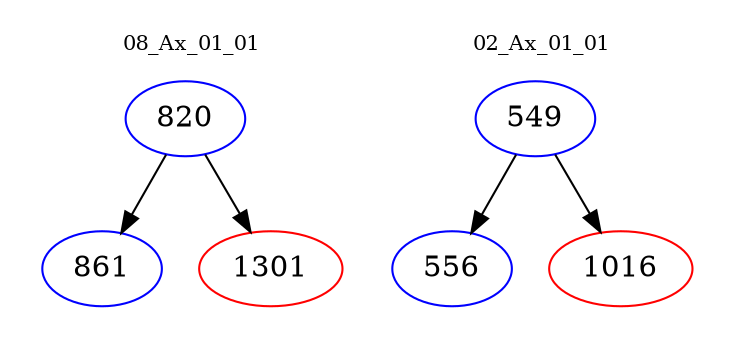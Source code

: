 digraph{
subgraph cluster_0 {
color = white
label = "08_Ax_01_01";
fontsize=10;
T0_820 [label="820", color="blue"]
T0_820 -> T0_861 [color="black"]
T0_861 [label="861", color="blue"]
T0_820 -> T0_1301 [color="black"]
T0_1301 [label="1301", color="red"]
}
subgraph cluster_1 {
color = white
label = "02_Ax_01_01";
fontsize=10;
T1_549 [label="549", color="blue"]
T1_549 -> T1_556 [color="black"]
T1_556 [label="556", color="blue"]
T1_549 -> T1_1016 [color="black"]
T1_1016 [label="1016", color="red"]
}
}

